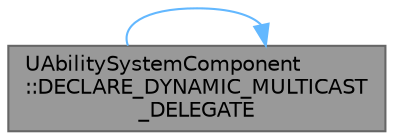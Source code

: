 digraph "UAbilitySystemComponent::DECLARE_DYNAMIC_MULTICAST_DELEGATE"
{
 // INTERACTIVE_SVG=YES
 // LATEX_PDF_SIZE
  bgcolor="transparent";
  edge [fontname=Helvetica,fontsize=10,labelfontname=Helvetica,labelfontsize=10];
  node [fontname=Helvetica,fontsize=10,shape=box,height=0.2,width=0.4];
  rankdir="LR";
  Node1 [id="Node000001",label="UAbilitySystemComponent\l::DECLARE_DYNAMIC_MULTICAST\l_DELEGATE",height=0.2,width=0.4,color="gray40", fillcolor="grey60", style="filled", fontcolor="black",tooltip="Used to register callbacks to confirm/cancel input."];
  Node1 -> Node1 [id="edge1_Node000001_Node000001",color="steelblue1",style="solid",tooltip=" "];
}
